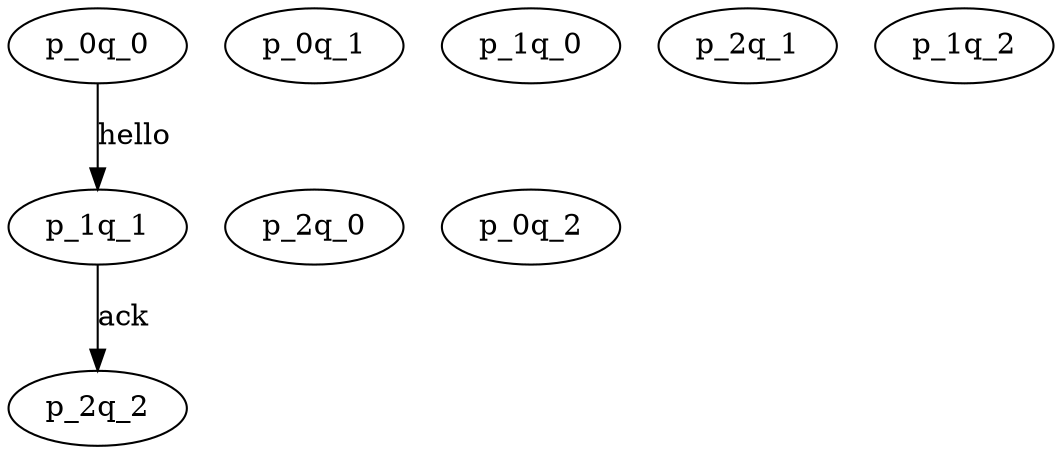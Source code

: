 digraph LTSAllow {
    p_0q_0 -> p_1q_1 [label="hello"];
    p_1q_1 -> p_2q_2 [label="ack"];
    {rank = same; p_0q_1; p_1q_0}
    {rank = same; p_2q_0; p_1q_1; p_0q_2}
    {rank = same; p_2q_1; p_1q_2}
}